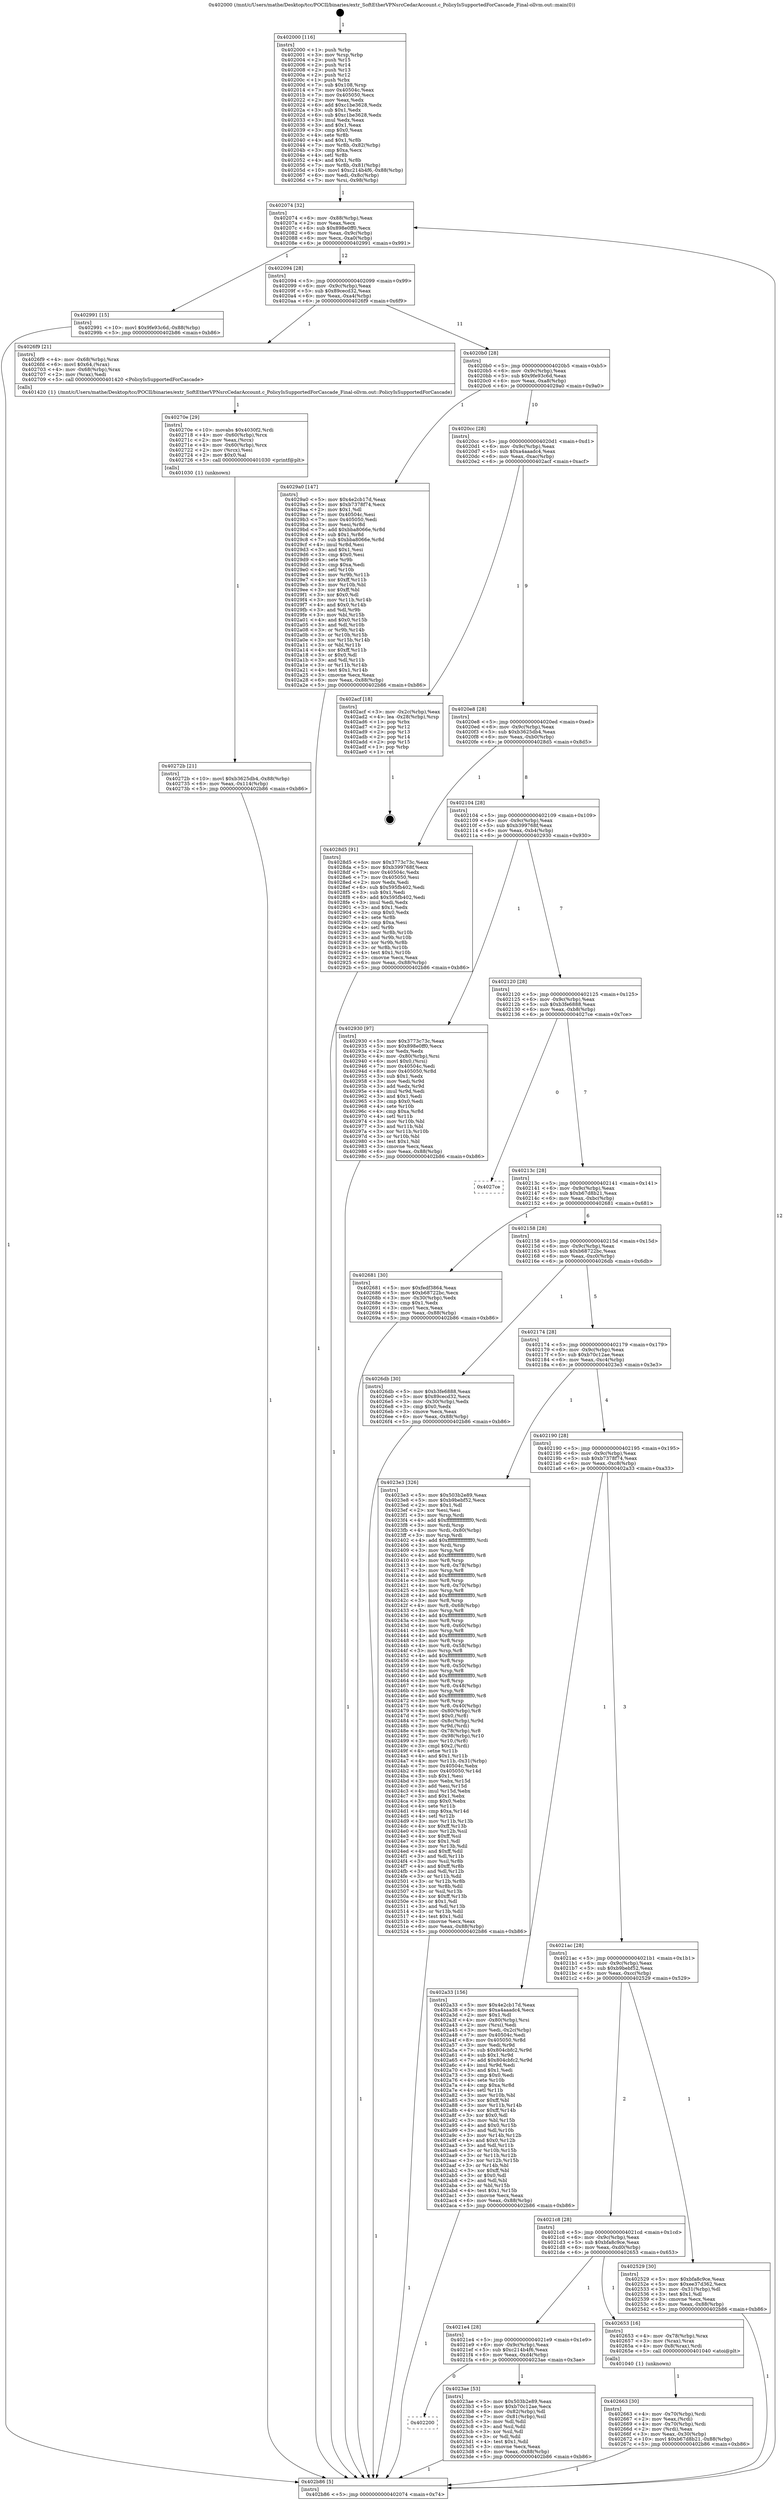 digraph "0x402000" {
  label = "0x402000 (/mnt/c/Users/mathe/Desktop/tcc/POCII/binaries/extr_SoftEtherVPNsrcCedarAccount.c_PolicyIsSupportedForCascade_Final-ollvm.out::main(0))"
  labelloc = "t"
  node[shape=record]

  Entry [label="",width=0.3,height=0.3,shape=circle,fillcolor=black,style=filled]
  "0x402074" [label="{
     0x402074 [32]\l
     | [instrs]\l
     &nbsp;&nbsp;0x402074 \<+6\>: mov -0x88(%rbp),%eax\l
     &nbsp;&nbsp;0x40207a \<+2\>: mov %eax,%ecx\l
     &nbsp;&nbsp;0x40207c \<+6\>: sub $0x898e0ff0,%ecx\l
     &nbsp;&nbsp;0x402082 \<+6\>: mov %eax,-0x9c(%rbp)\l
     &nbsp;&nbsp;0x402088 \<+6\>: mov %ecx,-0xa0(%rbp)\l
     &nbsp;&nbsp;0x40208e \<+6\>: je 0000000000402991 \<main+0x991\>\l
  }"]
  "0x402991" [label="{
     0x402991 [15]\l
     | [instrs]\l
     &nbsp;&nbsp;0x402991 \<+10\>: movl $0x9fe93c6d,-0x88(%rbp)\l
     &nbsp;&nbsp;0x40299b \<+5\>: jmp 0000000000402b86 \<main+0xb86\>\l
  }"]
  "0x402094" [label="{
     0x402094 [28]\l
     | [instrs]\l
     &nbsp;&nbsp;0x402094 \<+5\>: jmp 0000000000402099 \<main+0x99\>\l
     &nbsp;&nbsp;0x402099 \<+6\>: mov -0x9c(%rbp),%eax\l
     &nbsp;&nbsp;0x40209f \<+5\>: sub $0x89cecd32,%eax\l
     &nbsp;&nbsp;0x4020a4 \<+6\>: mov %eax,-0xa4(%rbp)\l
     &nbsp;&nbsp;0x4020aa \<+6\>: je 00000000004026f9 \<main+0x6f9\>\l
  }"]
  Exit [label="",width=0.3,height=0.3,shape=circle,fillcolor=black,style=filled,peripheries=2]
  "0x4026f9" [label="{
     0x4026f9 [21]\l
     | [instrs]\l
     &nbsp;&nbsp;0x4026f9 \<+4\>: mov -0x68(%rbp),%rax\l
     &nbsp;&nbsp;0x4026fd \<+6\>: movl $0x64,(%rax)\l
     &nbsp;&nbsp;0x402703 \<+4\>: mov -0x68(%rbp),%rax\l
     &nbsp;&nbsp;0x402707 \<+2\>: mov (%rax),%edi\l
     &nbsp;&nbsp;0x402709 \<+5\>: call 0000000000401420 \<PolicyIsSupportedForCascade\>\l
     | [calls]\l
     &nbsp;&nbsp;0x401420 \{1\} (/mnt/c/Users/mathe/Desktop/tcc/POCII/binaries/extr_SoftEtherVPNsrcCedarAccount.c_PolicyIsSupportedForCascade_Final-ollvm.out::PolicyIsSupportedForCascade)\l
  }"]
  "0x4020b0" [label="{
     0x4020b0 [28]\l
     | [instrs]\l
     &nbsp;&nbsp;0x4020b0 \<+5\>: jmp 00000000004020b5 \<main+0xb5\>\l
     &nbsp;&nbsp;0x4020b5 \<+6\>: mov -0x9c(%rbp),%eax\l
     &nbsp;&nbsp;0x4020bb \<+5\>: sub $0x9fe93c6d,%eax\l
     &nbsp;&nbsp;0x4020c0 \<+6\>: mov %eax,-0xa8(%rbp)\l
     &nbsp;&nbsp;0x4020c6 \<+6\>: je 00000000004029a0 \<main+0x9a0\>\l
  }"]
  "0x40272b" [label="{
     0x40272b [21]\l
     | [instrs]\l
     &nbsp;&nbsp;0x40272b \<+10\>: movl $0xb3625db4,-0x88(%rbp)\l
     &nbsp;&nbsp;0x402735 \<+6\>: mov %eax,-0x114(%rbp)\l
     &nbsp;&nbsp;0x40273b \<+5\>: jmp 0000000000402b86 \<main+0xb86\>\l
  }"]
  "0x4029a0" [label="{
     0x4029a0 [147]\l
     | [instrs]\l
     &nbsp;&nbsp;0x4029a0 \<+5\>: mov $0x4e2cb17d,%eax\l
     &nbsp;&nbsp;0x4029a5 \<+5\>: mov $0xb7378f74,%ecx\l
     &nbsp;&nbsp;0x4029aa \<+2\>: mov $0x1,%dl\l
     &nbsp;&nbsp;0x4029ac \<+7\>: mov 0x40504c,%esi\l
     &nbsp;&nbsp;0x4029b3 \<+7\>: mov 0x405050,%edi\l
     &nbsp;&nbsp;0x4029ba \<+3\>: mov %esi,%r8d\l
     &nbsp;&nbsp;0x4029bd \<+7\>: add $0xbba8066e,%r8d\l
     &nbsp;&nbsp;0x4029c4 \<+4\>: sub $0x1,%r8d\l
     &nbsp;&nbsp;0x4029c8 \<+7\>: sub $0xbba8066e,%r8d\l
     &nbsp;&nbsp;0x4029cf \<+4\>: imul %r8d,%esi\l
     &nbsp;&nbsp;0x4029d3 \<+3\>: and $0x1,%esi\l
     &nbsp;&nbsp;0x4029d6 \<+3\>: cmp $0x0,%esi\l
     &nbsp;&nbsp;0x4029d9 \<+4\>: sete %r9b\l
     &nbsp;&nbsp;0x4029dd \<+3\>: cmp $0xa,%edi\l
     &nbsp;&nbsp;0x4029e0 \<+4\>: setl %r10b\l
     &nbsp;&nbsp;0x4029e4 \<+3\>: mov %r9b,%r11b\l
     &nbsp;&nbsp;0x4029e7 \<+4\>: xor $0xff,%r11b\l
     &nbsp;&nbsp;0x4029eb \<+3\>: mov %r10b,%bl\l
     &nbsp;&nbsp;0x4029ee \<+3\>: xor $0xff,%bl\l
     &nbsp;&nbsp;0x4029f1 \<+3\>: xor $0x0,%dl\l
     &nbsp;&nbsp;0x4029f4 \<+3\>: mov %r11b,%r14b\l
     &nbsp;&nbsp;0x4029f7 \<+4\>: and $0x0,%r14b\l
     &nbsp;&nbsp;0x4029fb \<+3\>: and %dl,%r9b\l
     &nbsp;&nbsp;0x4029fe \<+3\>: mov %bl,%r15b\l
     &nbsp;&nbsp;0x402a01 \<+4\>: and $0x0,%r15b\l
     &nbsp;&nbsp;0x402a05 \<+3\>: and %dl,%r10b\l
     &nbsp;&nbsp;0x402a08 \<+3\>: or %r9b,%r14b\l
     &nbsp;&nbsp;0x402a0b \<+3\>: or %r10b,%r15b\l
     &nbsp;&nbsp;0x402a0e \<+3\>: xor %r15b,%r14b\l
     &nbsp;&nbsp;0x402a11 \<+3\>: or %bl,%r11b\l
     &nbsp;&nbsp;0x402a14 \<+4\>: xor $0xff,%r11b\l
     &nbsp;&nbsp;0x402a18 \<+3\>: or $0x0,%dl\l
     &nbsp;&nbsp;0x402a1b \<+3\>: and %dl,%r11b\l
     &nbsp;&nbsp;0x402a1e \<+3\>: or %r11b,%r14b\l
     &nbsp;&nbsp;0x402a21 \<+4\>: test $0x1,%r14b\l
     &nbsp;&nbsp;0x402a25 \<+3\>: cmovne %ecx,%eax\l
     &nbsp;&nbsp;0x402a28 \<+6\>: mov %eax,-0x88(%rbp)\l
     &nbsp;&nbsp;0x402a2e \<+5\>: jmp 0000000000402b86 \<main+0xb86\>\l
  }"]
  "0x4020cc" [label="{
     0x4020cc [28]\l
     | [instrs]\l
     &nbsp;&nbsp;0x4020cc \<+5\>: jmp 00000000004020d1 \<main+0xd1\>\l
     &nbsp;&nbsp;0x4020d1 \<+6\>: mov -0x9c(%rbp),%eax\l
     &nbsp;&nbsp;0x4020d7 \<+5\>: sub $0xa4aaadc4,%eax\l
     &nbsp;&nbsp;0x4020dc \<+6\>: mov %eax,-0xac(%rbp)\l
     &nbsp;&nbsp;0x4020e2 \<+6\>: je 0000000000402acf \<main+0xacf\>\l
  }"]
  "0x40270e" [label="{
     0x40270e [29]\l
     | [instrs]\l
     &nbsp;&nbsp;0x40270e \<+10\>: movabs $0x4030f2,%rdi\l
     &nbsp;&nbsp;0x402718 \<+4\>: mov -0x60(%rbp),%rcx\l
     &nbsp;&nbsp;0x40271c \<+2\>: mov %eax,(%rcx)\l
     &nbsp;&nbsp;0x40271e \<+4\>: mov -0x60(%rbp),%rcx\l
     &nbsp;&nbsp;0x402722 \<+2\>: mov (%rcx),%esi\l
     &nbsp;&nbsp;0x402724 \<+2\>: mov $0x0,%al\l
     &nbsp;&nbsp;0x402726 \<+5\>: call 0000000000401030 \<printf@plt\>\l
     | [calls]\l
     &nbsp;&nbsp;0x401030 \{1\} (unknown)\l
  }"]
  "0x402acf" [label="{
     0x402acf [18]\l
     | [instrs]\l
     &nbsp;&nbsp;0x402acf \<+3\>: mov -0x2c(%rbp),%eax\l
     &nbsp;&nbsp;0x402ad2 \<+4\>: lea -0x28(%rbp),%rsp\l
     &nbsp;&nbsp;0x402ad6 \<+1\>: pop %rbx\l
     &nbsp;&nbsp;0x402ad7 \<+2\>: pop %r12\l
     &nbsp;&nbsp;0x402ad9 \<+2\>: pop %r13\l
     &nbsp;&nbsp;0x402adb \<+2\>: pop %r14\l
     &nbsp;&nbsp;0x402add \<+2\>: pop %r15\l
     &nbsp;&nbsp;0x402adf \<+1\>: pop %rbp\l
     &nbsp;&nbsp;0x402ae0 \<+1\>: ret\l
  }"]
  "0x4020e8" [label="{
     0x4020e8 [28]\l
     | [instrs]\l
     &nbsp;&nbsp;0x4020e8 \<+5\>: jmp 00000000004020ed \<main+0xed\>\l
     &nbsp;&nbsp;0x4020ed \<+6\>: mov -0x9c(%rbp),%eax\l
     &nbsp;&nbsp;0x4020f3 \<+5\>: sub $0xb3625db4,%eax\l
     &nbsp;&nbsp;0x4020f8 \<+6\>: mov %eax,-0xb0(%rbp)\l
     &nbsp;&nbsp;0x4020fe \<+6\>: je 00000000004028d5 \<main+0x8d5\>\l
  }"]
  "0x402663" [label="{
     0x402663 [30]\l
     | [instrs]\l
     &nbsp;&nbsp;0x402663 \<+4\>: mov -0x70(%rbp),%rdi\l
     &nbsp;&nbsp;0x402667 \<+2\>: mov %eax,(%rdi)\l
     &nbsp;&nbsp;0x402669 \<+4\>: mov -0x70(%rbp),%rdi\l
     &nbsp;&nbsp;0x40266d \<+2\>: mov (%rdi),%eax\l
     &nbsp;&nbsp;0x40266f \<+3\>: mov %eax,-0x30(%rbp)\l
     &nbsp;&nbsp;0x402672 \<+10\>: movl $0xb67d8b21,-0x88(%rbp)\l
     &nbsp;&nbsp;0x40267c \<+5\>: jmp 0000000000402b86 \<main+0xb86\>\l
  }"]
  "0x4028d5" [label="{
     0x4028d5 [91]\l
     | [instrs]\l
     &nbsp;&nbsp;0x4028d5 \<+5\>: mov $0x3773c73c,%eax\l
     &nbsp;&nbsp;0x4028da \<+5\>: mov $0xb399768f,%ecx\l
     &nbsp;&nbsp;0x4028df \<+7\>: mov 0x40504c,%edx\l
     &nbsp;&nbsp;0x4028e6 \<+7\>: mov 0x405050,%esi\l
     &nbsp;&nbsp;0x4028ed \<+2\>: mov %edx,%edi\l
     &nbsp;&nbsp;0x4028ef \<+6\>: sub $0x595fb402,%edi\l
     &nbsp;&nbsp;0x4028f5 \<+3\>: sub $0x1,%edi\l
     &nbsp;&nbsp;0x4028f8 \<+6\>: add $0x595fb402,%edi\l
     &nbsp;&nbsp;0x4028fe \<+3\>: imul %edi,%edx\l
     &nbsp;&nbsp;0x402901 \<+3\>: and $0x1,%edx\l
     &nbsp;&nbsp;0x402904 \<+3\>: cmp $0x0,%edx\l
     &nbsp;&nbsp;0x402907 \<+4\>: sete %r8b\l
     &nbsp;&nbsp;0x40290b \<+3\>: cmp $0xa,%esi\l
     &nbsp;&nbsp;0x40290e \<+4\>: setl %r9b\l
     &nbsp;&nbsp;0x402912 \<+3\>: mov %r8b,%r10b\l
     &nbsp;&nbsp;0x402915 \<+3\>: and %r9b,%r10b\l
     &nbsp;&nbsp;0x402918 \<+3\>: xor %r9b,%r8b\l
     &nbsp;&nbsp;0x40291b \<+3\>: or %r8b,%r10b\l
     &nbsp;&nbsp;0x40291e \<+4\>: test $0x1,%r10b\l
     &nbsp;&nbsp;0x402922 \<+3\>: cmovne %ecx,%eax\l
     &nbsp;&nbsp;0x402925 \<+6\>: mov %eax,-0x88(%rbp)\l
     &nbsp;&nbsp;0x40292b \<+5\>: jmp 0000000000402b86 \<main+0xb86\>\l
  }"]
  "0x402104" [label="{
     0x402104 [28]\l
     | [instrs]\l
     &nbsp;&nbsp;0x402104 \<+5\>: jmp 0000000000402109 \<main+0x109\>\l
     &nbsp;&nbsp;0x402109 \<+6\>: mov -0x9c(%rbp),%eax\l
     &nbsp;&nbsp;0x40210f \<+5\>: sub $0xb399768f,%eax\l
     &nbsp;&nbsp;0x402114 \<+6\>: mov %eax,-0xb4(%rbp)\l
     &nbsp;&nbsp;0x40211a \<+6\>: je 0000000000402930 \<main+0x930\>\l
  }"]
  "0x402000" [label="{
     0x402000 [116]\l
     | [instrs]\l
     &nbsp;&nbsp;0x402000 \<+1\>: push %rbp\l
     &nbsp;&nbsp;0x402001 \<+3\>: mov %rsp,%rbp\l
     &nbsp;&nbsp;0x402004 \<+2\>: push %r15\l
     &nbsp;&nbsp;0x402006 \<+2\>: push %r14\l
     &nbsp;&nbsp;0x402008 \<+2\>: push %r13\l
     &nbsp;&nbsp;0x40200a \<+2\>: push %r12\l
     &nbsp;&nbsp;0x40200c \<+1\>: push %rbx\l
     &nbsp;&nbsp;0x40200d \<+7\>: sub $0x108,%rsp\l
     &nbsp;&nbsp;0x402014 \<+7\>: mov 0x40504c,%eax\l
     &nbsp;&nbsp;0x40201b \<+7\>: mov 0x405050,%ecx\l
     &nbsp;&nbsp;0x402022 \<+2\>: mov %eax,%edx\l
     &nbsp;&nbsp;0x402024 \<+6\>: add $0xc1be3628,%edx\l
     &nbsp;&nbsp;0x40202a \<+3\>: sub $0x1,%edx\l
     &nbsp;&nbsp;0x40202d \<+6\>: sub $0xc1be3628,%edx\l
     &nbsp;&nbsp;0x402033 \<+3\>: imul %edx,%eax\l
     &nbsp;&nbsp;0x402036 \<+3\>: and $0x1,%eax\l
     &nbsp;&nbsp;0x402039 \<+3\>: cmp $0x0,%eax\l
     &nbsp;&nbsp;0x40203c \<+4\>: sete %r8b\l
     &nbsp;&nbsp;0x402040 \<+4\>: and $0x1,%r8b\l
     &nbsp;&nbsp;0x402044 \<+7\>: mov %r8b,-0x82(%rbp)\l
     &nbsp;&nbsp;0x40204b \<+3\>: cmp $0xa,%ecx\l
     &nbsp;&nbsp;0x40204e \<+4\>: setl %r8b\l
     &nbsp;&nbsp;0x402052 \<+4\>: and $0x1,%r8b\l
     &nbsp;&nbsp;0x402056 \<+7\>: mov %r8b,-0x81(%rbp)\l
     &nbsp;&nbsp;0x40205d \<+10\>: movl $0xc214b4f6,-0x88(%rbp)\l
     &nbsp;&nbsp;0x402067 \<+6\>: mov %edi,-0x8c(%rbp)\l
     &nbsp;&nbsp;0x40206d \<+7\>: mov %rsi,-0x98(%rbp)\l
  }"]
  "0x402930" [label="{
     0x402930 [97]\l
     | [instrs]\l
     &nbsp;&nbsp;0x402930 \<+5\>: mov $0x3773c73c,%eax\l
     &nbsp;&nbsp;0x402935 \<+5\>: mov $0x898e0ff0,%ecx\l
     &nbsp;&nbsp;0x40293a \<+2\>: xor %edx,%edx\l
     &nbsp;&nbsp;0x40293c \<+4\>: mov -0x80(%rbp),%rsi\l
     &nbsp;&nbsp;0x402940 \<+6\>: movl $0x0,(%rsi)\l
     &nbsp;&nbsp;0x402946 \<+7\>: mov 0x40504c,%edi\l
     &nbsp;&nbsp;0x40294d \<+8\>: mov 0x405050,%r8d\l
     &nbsp;&nbsp;0x402955 \<+3\>: sub $0x1,%edx\l
     &nbsp;&nbsp;0x402958 \<+3\>: mov %edi,%r9d\l
     &nbsp;&nbsp;0x40295b \<+3\>: add %edx,%r9d\l
     &nbsp;&nbsp;0x40295e \<+4\>: imul %r9d,%edi\l
     &nbsp;&nbsp;0x402962 \<+3\>: and $0x1,%edi\l
     &nbsp;&nbsp;0x402965 \<+3\>: cmp $0x0,%edi\l
     &nbsp;&nbsp;0x402968 \<+4\>: sete %r10b\l
     &nbsp;&nbsp;0x40296c \<+4\>: cmp $0xa,%r8d\l
     &nbsp;&nbsp;0x402970 \<+4\>: setl %r11b\l
     &nbsp;&nbsp;0x402974 \<+3\>: mov %r10b,%bl\l
     &nbsp;&nbsp;0x402977 \<+3\>: and %r11b,%bl\l
     &nbsp;&nbsp;0x40297a \<+3\>: xor %r11b,%r10b\l
     &nbsp;&nbsp;0x40297d \<+3\>: or %r10b,%bl\l
     &nbsp;&nbsp;0x402980 \<+3\>: test $0x1,%bl\l
     &nbsp;&nbsp;0x402983 \<+3\>: cmovne %ecx,%eax\l
     &nbsp;&nbsp;0x402986 \<+6\>: mov %eax,-0x88(%rbp)\l
     &nbsp;&nbsp;0x40298c \<+5\>: jmp 0000000000402b86 \<main+0xb86\>\l
  }"]
  "0x402120" [label="{
     0x402120 [28]\l
     | [instrs]\l
     &nbsp;&nbsp;0x402120 \<+5\>: jmp 0000000000402125 \<main+0x125\>\l
     &nbsp;&nbsp;0x402125 \<+6\>: mov -0x9c(%rbp),%eax\l
     &nbsp;&nbsp;0x40212b \<+5\>: sub $0xb3fe6888,%eax\l
     &nbsp;&nbsp;0x402130 \<+6\>: mov %eax,-0xb8(%rbp)\l
     &nbsp;&nbsp;0x402136 \<+6\>: je 00000000004027ce \<main+0x7ce\>\l
  }"]
  "0x402b86" [label="{
     0x402b86 [5]\l
     | [instrs]\l
     &nbsp;&nbsp;0x402b86 \<+5\>: jmp 0000000000402074 \<main+0x74\>\l
  }"]
  "0x4027ce" [label="{
     0x4027ce\l
  }", style=dashed]
  "0x40213c" [label="{
     0x40213c [28]\l
     | [instrs]\l
     &nbsp;&nbsp;0x40213c \<+5\>: jmp 0000000000402141 \<main+0x141\>\l
     &nbsp;&nbsp;0x402141 \<+6\>: mov -0x9c(%rbp),%eax\l
     &nbsp;&nbsp;0x402147 \<+5\>: sub $0xb67d8b21,%eax\l
     &nbsp;&nbsp;0x40214c \<+6\>: mov %eax,-0xbc(%rbp)\l
     &nbsp;&nbsp;0x402152 \<+6\>: je 0000000000402681 \<main+0x681\>\l
  }"]
  "0x402200" [label="{
     0x402200\l
  }", style=dashed]
  "0x402681" [label="{
     0x402681 [30]\l
     | [instrs]\l
     &nbsp;&nbsp;0x402681 \<+5\>: mov $0xfedf3864,%eax\l
     &nbsp;&nbsp;0x402686 \<+5\>: mov $0xb68722bc,%ecx\l
     &nbsp;&nbsp;0x40268b \<+3\>: mov -0x30(%rbp),%edx\l
     &nbsp;&nbsp;0x40268e \<+3\>: cmp $0x1,%edx\l
     &nbsp;&nbsp;0x402691 \<+3\>: cmovl %ecx,%eax\l
     &nbsp;&nbsp;0x402694 \<+6\>: mov %eax,-0x88(%rbp)\l
     &nbsp;&nbsp;0x40269a \<+5\>: jmp 0000000000402b86 \<main+0xb86\>\l
  }"]
  "0x402158" [label="{
     0x402158 [28]\l
     | [instrs]\l
     &nbsp;&nbsp;0x402158 \<+5\>: jmp 000000000040215d \<main+0x15d\>\l
     &nbsp;&nbsp;0x40215d \<+6\>: mov -0x9c(%rbp),%eax\l
     &nbsp;&nbsp;0x402163 \<+5\>: sub $0xb68722bc,%eax\l
     &nbsp;&nbsp;0x402168 \<+6\>: mov %eax,-0xc0(%rbp)\l
     &nbsp;&nbsp;0x40216e \<+6\>: je 00000000004026db \<main+0x6db\>\l
  }"]
  "0x4023ae" [label="{
     0x4023ae [53]\l
     | [instrs]\l
     &nbsp;&nbsp;0x4023ae \<+5\>: mov $0x503b2e89,%eax\l
     &nbsp;&nbsp;0x4023b3 \<+5\>: mov $0xb70c12ae,%ecx\l
     &nbsp;&nbsp;0x4023b8 \<+6\>: mov -0x82(%rbp),%dl\l
     &nbsp;&nbsp;0x4023be \<+7\>: mov -0x81(%rbp),%sil\l
     &nbsp;&nbsp;0x4023c5 \<+3\>: mov %dl,%dil\l
     &nbsp;&nbsp;0x4023c8 \<+3\>: and %sil,%dil\l
     &nbsp;&nbsp;0x4023cb \<+3\>: xor %sil,%dl\l
     &nbsp;&nbsp;0x4023ce \<+3\>: or %dl,%dil\l
     &nbsp;&nbsp;0x4023d1 \<+4\>: test $0x1,%dil\l
     &nbsp;&nbsp;0x4023d5 \<+3\>: cmovne %ecx,%eax\l
     &nbsp;&nbsp;0x4023d8 \<+6\>: mov %eax,-0x88(%rbp)\l
     &nbsp;&nbsp;0x4023de \<+5\>: jmp 0000000000402b86 \<main+0xb86\>\l
  }"]
  "0x4026db" [label="{
     0x4026db [30]\l
     | [instrs]\l
     &nbsp;&nbsp;0x4026db \<+5\>: mov $0xb3fe6888,%eax\l
     &nbsp;&nbsp;0x4026e0 \<+5\>: mov $0x89cecd32,%ecx\l
     &nbsp;&nbsp;0x4026e5 \<+3\>: mov -0x30(%rbp),%edx\l
     &nbsp;&nbsp;0x4026e8 \<+3\>: cmp $0x0,%edx\l
     &nbsp;&nbsp;0x4026eb \<+3\>: cmove %ecx,%eax\l
     &nbsp;&nbsp;0x4026ee \<+6\>: mov %eax,-0x88(%rbp)\l
     &nbsp;&nbsp;0x4026f4 \<+5\>: jmp 0000000000402b86 \<main+0xb86\>\l
  }"]
  "0x402174" [label="{
     0x402174 [28]\l
     | [instrs]\l
     &nbsp;&nbsp;0x402174 \<+5\>: jmp 0000000000402179 \<main+0x179\>\l
     &nbsp;&nbsp;0x402179 \<+6\>: mov -0x9c(%rbp),%eax\l
     &nbsp;&nbsp;0x40217f \<+5\>: sub $0xb70c12ae,%eax\l
     &nbsp;&nbsp;0x402184 \<+6\>: mov %eax,-0xc4(%rbp)\l
     &nbsp;&nbsp;0x40218a \<+6\>: je 00000000004023e3 \<main+0x3e3\>\l
  }"]
  "0x4021e4" [label="{
     0x4021e4 [28]\l
     | [instrs]\l
     &nbsp;&nbsp;0x4021e4 \<+5\>: jmp 00000000004021e9 \<main+0x1e9\>\l
     &nbsp;&nbsp;0x4021e9 \<+6\>: mov -0x9c(%rbp),%eax\l
     &nbsp;&nbsp;0x4021ef \<+5\>: sub $0xc214b4f6,%eax\l
     &nbsp;&nbsp;0x4021f4 \<+6\>: mov %eax,-0xd4(%rbp)\l
     &nbsp;&nbsp;0x4021fa \<+6\>: je 00000000004023ae \<main+0x3ae\>\l
  }"]
  "0x4023e3" [label="{
     0x4023e3 [326]\l
     | [instrs]\l
     &nbsp;&nbsp;0x4023e3 \<+5\>: mov $0x503b2e89,%eax\l
     &nbsp;&nbsp;0x4023e8 \<+5\>: mov $0xb9bebf52,%ecx\l
     &nbsp;&nbsp;0x4023ed \<+2\>: mov $0x1,%dl\l
     &nbsp;&nbsp;0x4023ef \<+2\>: xor %esi,%esi\l
     &nbsp;&nbsp;0x4023f1 \<+3\>: mov %rsp,%rdi\l
     &nbsp;&nbsp;0x4023f4 \<+4\>: add $0xfffffffffffffff0,%rdi\l
     &nbsp;&nbsp;0x4023f8 \<+3\>: mov %rdi,%rsp\l
     &nbsp;&nbsp;0x4023fb \<+4\>: mov %rdi,-0x80(%rbp)\l
     &nbsp;&nbsp;0x4023ff \<+3\>: mov %rsp,%rdi\l
     &nbsp;&nbsp;0x402402 \<+4\>: add $0xfffffffffffffff0,%rdi\l
     &nbsp;&nbsp;0x402406 \<+3\>: mov %rdi,%rsp\l
     &nbsp;&nbsp;0x402409 \<+3\>: mov %rsp,%r8\l
     &nbsp;&nbsp;0x40240c \<+4\>: add $0xfffffffffffffff0,%r8\l
     &nbsp;&nbsp;0x402410 \<+3\>: mov %r8,%rsp\l
     &nbsp;&nbsp;0x402413 \<+4\>: mov %r8,-0x78(%rbp)\l
     &nbsp;&nbsp;0x402417 \<+3\>: mov %rsp,%r8\l
     &nbsp;&nbsp;0x40241a \<+4\>: add $0xfffffffffffffff0,%r8\l
     &nbsp;&nbsp;0x40241e \<+3\>: mov %r8,%rsp\l
     &nbsp;&nbsp;0x402421 \<+4\>: mov %r8,-0x70(%rbp)\l
     &nbsp;&nbsp;0x402425 \<+3\>: mov %rsp,%r8\l
     &nbsp;&nbsp;0x402428 \<+4\>: add $0xfffffffffffffff0,%r8\l
     &nbsp;&nbsp;0x40242c \<+3\>: mov %r8,%rsp\l
     &nbsp;&nbsp;0x40242f \<+4\>: mov %r8,-0x68(%rbp)\l
     &nbsp;&nbsp;0x402433 \<+3\>: mov %rsp,%r8\l
     &nbsp;&nbsp;0x402436 \<+4\>: add $0xfffffffffffffff0,%r8\l
     &nbsp;&nbsp;0x40243a \<+3\>: mov %r8,%rsp\l
     &nbsp;&nbsp;0x40243d \<+4\>: mov %r8,-0x60(%rbp)\l
     &nbsp;&nbsp;0x402441 \<+3\>: mov %rsp,%r8\l
     &nbsp;&nbsp;0x402444 \<+4\>: add $0xfffffffffffffff0,%r8\l
     &nbsp;&nbsp;0x402448 \<+3\>: mov %r8,%rsp\l
     &nbsp;&nbsp;0x40244b \<+4\>: mov %r8,-0x58(%rbp)\l
     &nbsp;&nbsp;0x40244f \<+3\>: mov %rsp,%r8\l
     &nbsp;&nbsp;0x402452 \<+4\>: add $0xfffffffffffffff0,%r8\l
     &nbsp;&nbsp;0x402456 \<+3\>: mov %r8,%rsp\l
     &nbsp;&nbsp;0x402459 \<+4\>: mov %r8,-0x50(%rbp)\l
     &nbsp;&nbsp;0x40245d \<+3\>: mov %rsp,%r8\l
     &nbsp;&nbsp;0x402460 \<+4\>: add $0xfffffffffffffff0,%r8\l
     &nbsp;&nbsp;0x402464 \<+3\>: mov %r8,%rsp\l
     &nbsp;&nbsp;0x402467 \<+4\>: mov %r8,-0x48(%rbp)\l
     &nbsp;&nbsp;0x40246b \<+3\>: mov %rsp,%r8\l
     &nbsp;&nbsp;0x40246e \<+4\>: add $0xfffffffffffffff0,%r8\l
     &nbsp;&nbsp;0x402472 \<+3\>: mov %r8,%rsp\l
     &nbsp;&nbsp;0x402475 \<+4\>: mov %r8,-0x40(%rbp)\l
     &nbsp;&nbsp;0x402479 \<+4\>: mov -0x80(%rbp),%r8\l
     &nbsp;&nbsp;0x40247d \<+7\>: movl $0x0,(%r8)\l
     &nbsp;&nbsp;0x402484 \<+7\>: mov -0x8c(%rbp),%r9d\l
     &nbsp;&nbsp;0x40248b \<+3\>: mov %r9d,(%rdi)\l
     &nbsp;&nbsp;0x40248e \<+4\>: mov -0x78(%rbp),%r8\l
     &nbsp;&nbsp;0x402492 \<+7\>: mov -0x98(%rbp),%r10\l
     &nbsp;&nbsp;0x402499 \<+3\>: mov %r10,(%r8)\l
     &nbsp;&nbsp;0x40249c \<+3\>: cmpl $0x2,(%rdi)\l
     &nbsp;&nbsp;0x40249f \<+4\>: setne %r11b\l
     &nbsp;&nbsp;0x4024a3 \<+4\>: and $0x1,%r11b\l
     &nbsp;&nbsp;0x4024a7 \<+4\>: mov %r11b,-0x31(%rbp)\l
     &nbsp;&nbsp;0x4024ab \<+7\>: mov 0x40504c,%ebx\l
     &nbsp;&nbsp;0x4024b2 \<+8\>: mov 0x405050,%r14d\l
     &nbsp;&nbsp;0x4024ba \<+3\>: sub $0x1,%esi\l
     &nbsp;&nbsp;0x4024bd \<+3\>: mov %ebx,%r15d\l
     &nbsp;&nbsp;0x4024c0 \<+3\>: add %esi,%r15d\l
     &nbsp;&nbsp;0x4024c3 \<+4\>: imul %r15d,%ebx\l
     &nbsp;&nbsp;0x4024c7 \<+3\>: and $0x1,%ebx\l
     &nbsp;&nbsp;0x4024ca \<+3\>: cmp $0x0,%ebx\l
     &nbsp;&nbsp;0x4024cd \<+4\>: sete %r11b\l
     &nbsp;&nbsp;0x4024d1 \<+4\>: cmp $0xa,%r14d\l
     &nbsp;&nbsp;0x4024d5 \<+4\>: setl %r12b\l
     &nbsp;&nbsp;0x4024d9 \<+3\>: mov %r11b,%r13b\l
     &nbsp;&nbsp;0x4024dc \<+4\>: xor $0xff,%r13b\l
     &nbsp;&nbsp;0x4024e0 \<+3\>: mov %r12b,%sil\l
     &nbsp;&nbsp;0x4024e3 \<+4\>: xor $0xff,%sil\l
     &nbsp;&nbsp;0x4024e7 \<+3\>: xor $0x1,%dl\l
     &nbsp;&nbsp;0x4024ea \<+3\>: mov %r13b,%dil\l
     &nbsp;&nbsp;0x4024ed \<+4\>: and $0xff,%dil\l
     &nbsp;&nbsp;0x4024f1 \<+3\>: and %dl,%r11b\l
     &nbsp;&nbsp;0x4024f4 \<+3\>: mov %sil,%r8b\l
     &nbsp;&nbsp;0x4024f7 \<+4\>: and $0xff,%r8b\l
     &nbsp;&nbsp;0x4024fb \<+3\>: and %dl,%r12b\l
     &nbsp;&nbsp;0x4024fe \<+3\>: or %r11b,%dil\l
     &nbsp;&nbsp;0x402501 \<+3\>: or %r12b,%r8b\l
     &nbsp;&nbsp;0x402504 \<+3\>: xor %r8b,%dil\l
     &nbsp;&nbsp;0x402507 \<+3\>: or %sil,%r13b\l
     &nbsp;&nbsp;0x40250a \<+4\>: xor $0xff,%r13b\l
     &nbsp;&nbsp;0x40250e \<+3\>: or $0x1,%dl\l
     &nbsp;&nbsp;0x402511 \<+3\>: and %dl,%r13b\l
     &nbsp;&nbsp;0x402514 \<+3\>: or %r13b,%dil\l
     &nbsp;&nbsp;0x402517 \<+4\>: test $0x1,%dil\l
     &nbsp;&nbsp;0x40251b \<+3\>: cmovne %ecx,%eax\l
     &nbsp;&nbsp;0x40251e \<+6\>: mov %eax,-0x88(%rbp)\l
     &nbsp;&nbsp;0x402524 \<+5\>: jmp 0000000000402b86 \<main+0xb86\>\l
  }"]
  "0x402190" [label="{
     0x402190 [28]\l
     | [instrs]\l
     &nbsp;&nbsp;0x402190 \<+5\>: jmp 0000000000402195 \<main+0x195\>\l
     &nbsp;&nbsp;0x402195 \<+6\>: mov -0x9c(%rbp),%eax\l
     &nbsp;&nbsp;0x40219b \<+5\>: sub $0xb7378f74,%eax\l
     &nbsp;&nbsp;0x4021a0 \<+6\>: mov %eax,-0xc8(%rbp)\l
     &nbsp;&nbsp;0x4021a6 \<+6\>: je 0000000000402a33 \<main+0xa33\>\l
  }"]
  "0x402653" [label="{
     0x402653 [16]\l
     | [instrs]\l
     &nbsp;&nbsp;0x402653 \<+4\>: mov -0x78(%rbp),%rax\l
     &nbsp;&nbsp;0x402657 \<+3\>: mov (%rax),%rax\l
     &nbsp;&nbsp;0x40265a \<+4\>: mov 0x8(%rax),%rdi\l
     &nbsp;&nbsp;0x40265e \<+5\>: call 0000000000401040 \<atoi@plt\>\l
     | [calls]\l
     &nbsp;&nbsp;0x401040 \{1\} (unknown)\l
  }"]
  "0x402a33" [label="{
     0x402a33 [156]\l
     | [instrs]\l
     &nbsp;&nbsp;0x402a33 \<+5\>: mov $0x4e2cb17d,%eax\l
     &nbsp;&nbsp;0x402a38 \<+5\>: mov $0xa4aaadc4,%ecx\l
     &nbsp;&nbsp;0x402a3d \<+2\>: mov $0x1,%dl\l
     &nbsp;&nbsp;0x402a3f \<+4\>: mov -0x80(%rbp),%rsi\l
     &nbsp;&nbsp;0x402a43 \<+2\>: mov (%rsi),%edi\l
     &nbsp;&nbsp;0x402a45 \<+3\>: mov %edi,-0x2c(%rbp)\l
     &nbsp;&nbsp;0x402a48 \<+7\>: mov 0x40504c,%edi\l
     &nbsp;&nbsp;0x402a4f \<+8\>: mov 0x405050,%r8d\l
     &nbsp;&nbsp;0x402a57 \<+3\>: mov %edi,%r9d\l
     &nbsp;&nbsp;0x402a5a \<+7\>: sub $0x804cbfc2,%r9d\l
     &nbsp;&nbsp;0x402a61 \<+4\>: sub $0x1,%r9d\l
     &nbsp;&nbsp;0x402a65 \<+7\>: add $0x804cbfc2,%r9d\l
     &nbsp;&nbsp;0x402a6c \<+4\>: imul %r9d,%edi\l
     &nbsp;&nbsp;0x402a70 \<+3\>: and $0x1,%edi\l
     &nbsp;&nbsp;0x402a73 \<+3\>: cmp $0x0,%edi\l
     &nbsp;&nbsp;0x402a76 \<+4\>: sete %r10b\l
     &nbsp;&nbsp;0x402a7a \<+4\>: cmp $0xa,%r8d\l
     &nbsp;&nbsp;0x402a7e \<+4\>: setl %r11b\l
     &nbsp;&nbsp;0x402a82 \<+3\>: mov %r10b,%bl\l
     &nbsp;&nbsp;0x402a85 \<+3\>: xor $0xff,%bl\l
     &nbsp;&nbsp;0x402a88 \<+3\>: mov %r11b,%r14b\l
     &nbsp;&nbsp;0x402a8b \<+4\>: xor $0xff,%r14b\l
     &nbsp;&nbsp;0x402a8f \<+3\>: xor $0x0,%dl\l
     &nbsp;&nbsp;0x402a92 \<+3\>: mov %bl,%r15b\l
     &nbsp;&nbsp;0x402a95 \<+4\>: and $0x0,%r15b\l
     &nbsp;&nbsp;0x402a99 \<+3\>: and %dl,%r10b\l
     &nbsp;&nbsp;0x402a9c \<+3\>: mov %r14b,%r12b\l
     &nbsp;&nbsp;0x402a9f \<+4\>: and $0x0,%r12b\l
     &nbsp;&nbsp;0x402aa3 \<+3\>: and %dl,%r11b\l
     &nbsp;&nbsp;0x402aa6 \<+3\>: or %r10b,%r15b\l
     &nbsp;&nbsp;0x402aa9 \<+3\>: or %r11b,%r12b\l
     &nbsp;&nbsp;0x402aac \<+3\>: xor %r12b,%r15b\l
     &nbsp;&nbsp;0x402aaf \<+3\>: or %r14b,%bl\l
     &nbsp;&nbsp;0x402ab2 \<+3\>: xor $0xff,%bl\l
     &nbsp;&nbsp;0x402ab5 \<+3\>: or $0x0,%dl\l
     &nbsp;&nbsp;0x402ab8 \<+2\>: and %dl,%bl\l
     &nbsp;&nbsp;0x402aba \<+3\>: or %bl,%r15b\l
     &nbsp;&nbsp;0x402abd \<+4\>: test $0x1,%r15b\l
     &nbsp;&nbsp;0x402ac1 \<+3\>: cmovne %ecx,%eax\l
     &nbsp;&nbsp;0x402ac4 \<+6\>: mov %eax,-0x88(%rbp)\l
     &nbsp;&nbsp;0x402aca \<+5\>: jmp 0000000000402b86 \<main+0xb86\>\l
  }"]
  "0x4021ac" [label="{
     0x4021ac [28]\l
     | [instrs]\l
     &nbsp;&nbsp;0x4021ac \<+5\>: jmp 00000000004021b1 \<main+0x1b1\>\l
     &nbsp;&nbsp;0x4021b1 \<+6\>: mov -0x9c(%rbp),%eax\l
     &nbsp;&nbsp;0x4021b7 \<+5\>: sub $0xb9bebf52,%eax\l
     &nbsp;&nbsp;0x4021bc \<+6\>: mov %eax,-0xcc(%rbp)\l
     &nbsp;&nbsp;0x4021c2 \<+6\>: je 0000000000402529 \<main+0x529\>\l
  }"]
  "0x4021c8" [label="{
     0x4021c8 [28]\l
     | [instrs]\l
     &nbsp;&nbsp;0x4021c8 \<+5\>: jmp 00000000004021cd \<main+0x1cd\>\l
     &nbsp;&nbsp;0x4021cd \<+6\>: mov -0x9c(%rbp),%eax\l
     &nbsp;&nbsp;0x4021d3 \<+5\>: sub $0xbfa8c9ce,%eax\l
     &nbsp;&nbsp;0x4021d8 \<+6\>: mov %eax,-0xd0(%rbp)\l
     &nbsp;&nbsp;0x4021de \<+6\>: je 0000000000402653 \<main+0x653\>\l
  }"]
  "0x402529" [label="{
     0x402529 [30]\l
     | [instrs]\l
     &nbsp;&nbsp;0x402529 \<+5\>: mov $0xbfa8c9ce,%eax\l
     &nbsp;&nbsp;0x40252e \<+5\>: mov $0xee37d362,%ecx\l
     &nbsp;&nbsp;0x402533 \<+3\>: mov -0x31(%rbp),%dl\l
     &nbsp;&nbsp;0x402536 \<+3\>: test $0x1,%dl\l
     &nbsp;&nbsp;0x402539 \<+3\>: cmovne %ecx,%eax\l
     &nbsp;&nbsp;0x40253c \<+6\>: mov %eax,-0x88(%rbp)\l
     &nbsp;&nbsp;0x402542 \<+5\>: jmp 0000000000402b86 \<main+0xb86\>\l
  }"]
  Entry -> "0x402000" [label=" 1"]
  "0x402074" -> "0x402991" [label=" 1"]
  "0x402074" -> "0x402094" [label=" 12"]
  "0x402acf" -> Exit [label=" 1"]
  "0x402094" -> "0x4026f9" [label=" 1"]
  "0x402094" -> "0x4020b0" [label=" 11"]
  "0x402a33" -> "0x402b86" [label=" 1"]
  "0x4020b0" -> "0x4029a0" [label=" 1"]
  "0x4020b0" -> "0x4020cc" [label=" 10"]
  "0x4029a0" -> "0x402b86" [label=" 1"]
  "0x4020cc" -> "0x402acf" [label=" 1"]
  "0x4020cc" -> "0x4020e8" [label=" 9"]
  "0x402991" -> "0x402b86" [label=" 1"]
  "0x4020e8" -> "0x4028d5" [label=" 1"]
  "0x4020e8" -> "0x402104" [label=" 8"]
  "0x402930" -> "0x402b86" [label=" 1"]
  "0x402104" -> "0x402930" [label=" 1"]
  "0x402104" -> "0x402120" [label=" 7"]
  "0x40272b" -> "0x402b86" [label=" 1"]
  "0x402120" -> "0x4027ce" [label=" 0"]
  "0x402120" -> "0x40213c" [label=" 7"]
  "0x40270e" -> "0x40272b" [label=" 1"]
  "0x40213c" -> "0x402681" [label=" 1"]
  "0x40213c" -> "0x402158" [label=" 6"]
  "0x4026f9" -> "0x40270e" [label=" 1"]
  "0x402158" -> "0x4026db" [label=" 1"]
  "0x402158" -> "0x402174" [label=" 5"]
  "0x4026db" -> "0x402b86" [label=" 1"]
  "0x402174" -> "0x4023e3" [label=" 1"]
  "0x402174" -> "0x402190" [label=" 4"]
  "0x402663" -> "0x402b86" [label=" 1"]
  "0x402190" -> "0x402a33" [label=" 1"]
  "0x402190" -> "0x4021ac" [label=" 3"]
  "0x402653" -> "0x402663" [label=" 1"]
  "0x4021ac" -> "0x402529" [label=" 1"]
  "0x4021ac" -> "0x4021c8" [label=" 2"]
  "0x402529" -> "0x402b86" [label=" 1"]
  "0x4021c8" -> "0x402653" [label=" 1"]
  "0x4021c8" -> "0x4021e4" [label=" 1"]
  "0x402681" -> "0x402b86" [label=" 1"]
  "0x4021e4" -> "0x4023ae" [label=" 1"]
  "0x4021e4" -> "0x402200" [label=" 0"]
  "0x4023ae" -> "0x402b86" [label=" 1"]
  "0x402000" -> "0x402074" [label=" 1"]
  "0x402b86" -> "0x402074" [label=" 12"]
  "0x4028d5" -> "0x402b86" [label=" 1"]
  "0x4023e3" -> "0x402b86" [label=" 1"]
}
